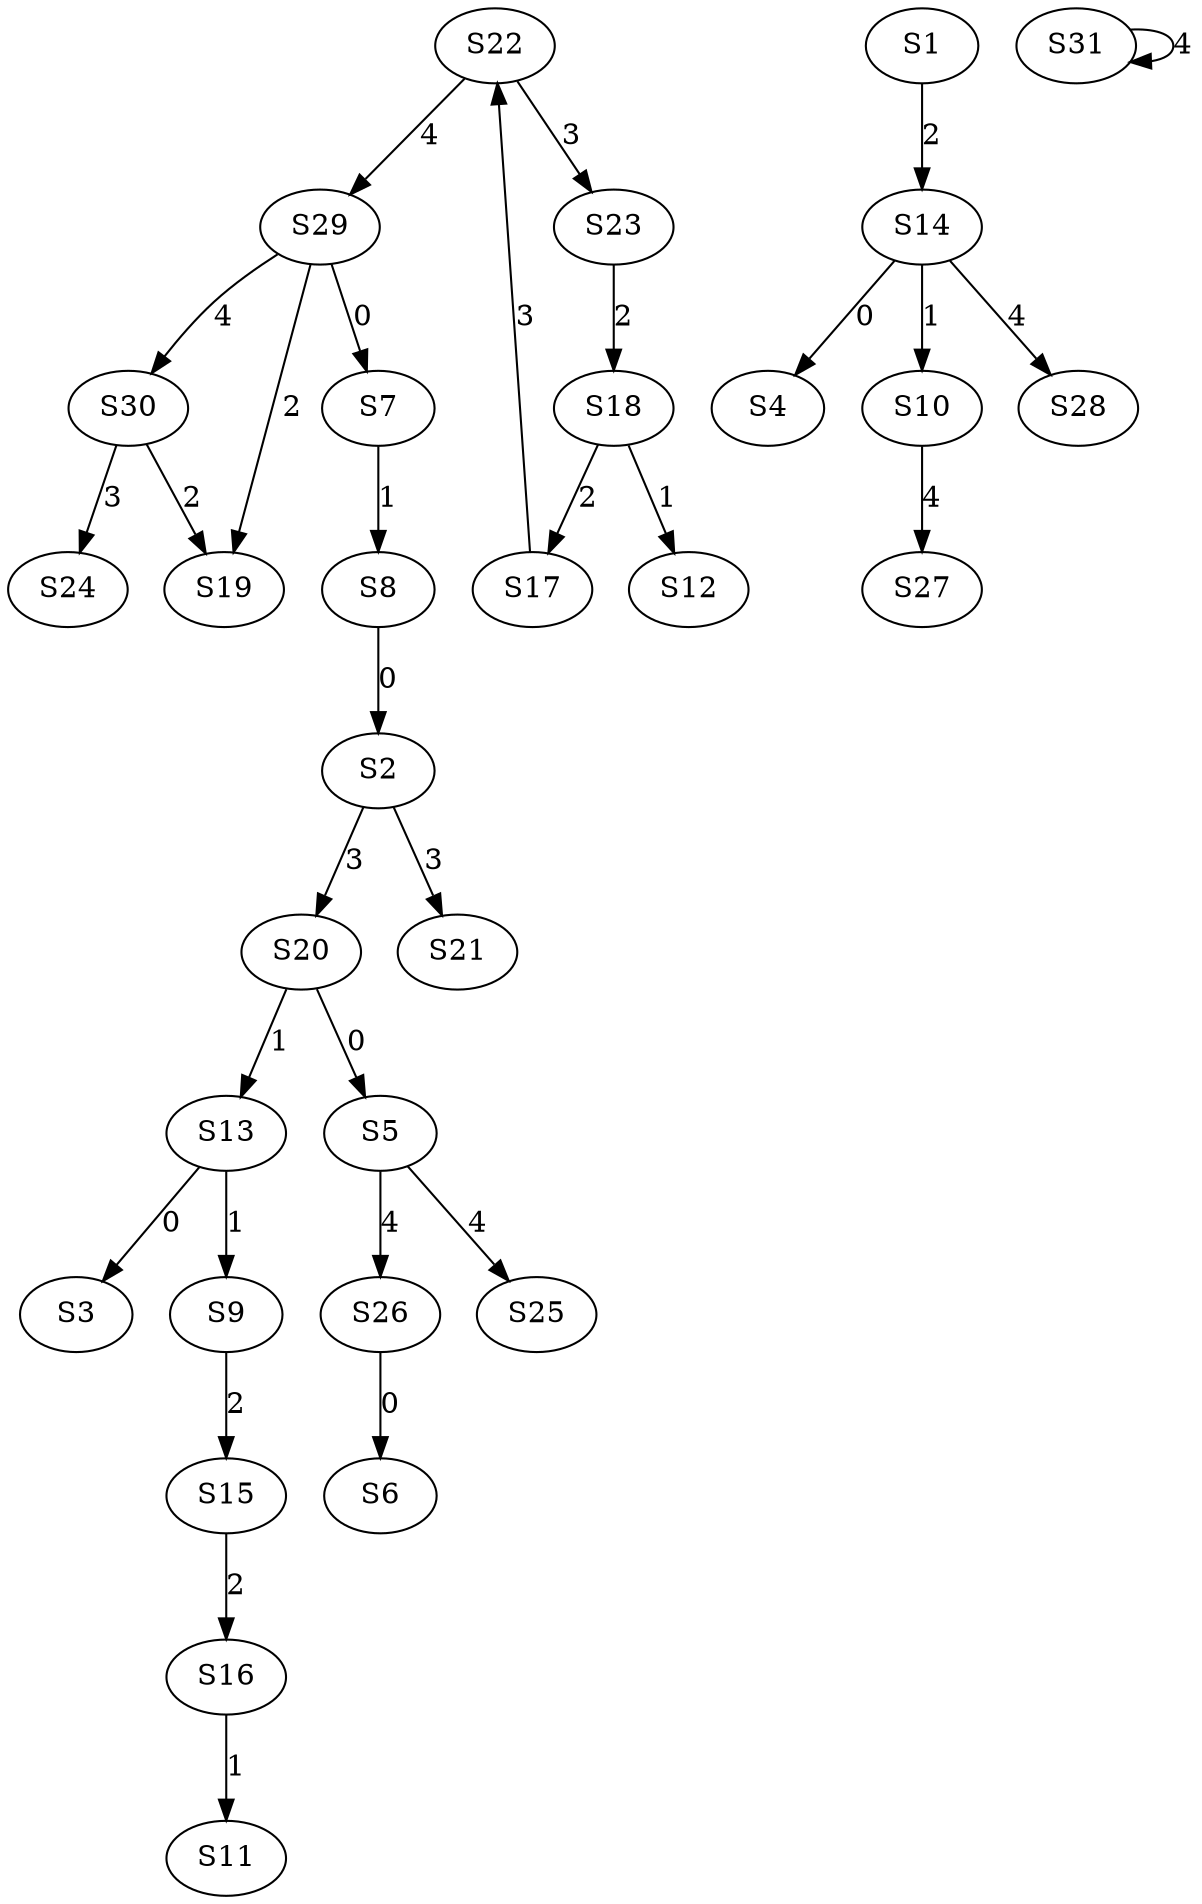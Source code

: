 strict digraph {
	S8 -> S2 [ label = 0 ];
	S13 -> S3 [ label = 0 ];
	S14 -> S4 [ label = 0 ];
	S20 -> S5 [ label = 0 ];
	S26 -> S6 [ label = 0 ];
	S29 -> S7 [ label = 0 ];
	S7 -> S8 [ label = 1 ];
	S13 -> S9 [ label = 1 ];
	S14 -> S10 [ label = 1 ];
	S16 -> S11 [ label = 1 ];
	S18 -> S12 [ label = 1 ];
	S20 -> S13 [ label = 1 ];
	S1 -> S14 [ label = 2 ];
	S9 -> S15 [ label = 2 ];
	S15 -> S16 [ label = 2 ];
	S18 -> S17 [ label = 2 ];
	S23 -> S18 [ label = 2 ];
	S29 -> S19 [ label = 2 ];
	S2 -> S20 [ label = 3 ];
	S2 -> S21 [ label = 3 ];
	S17 -> S22 [ label = 3 ];
	S22 -> S23 [ label = 3 ];
	S30 -> S24 [ label = 3 ];
	S5 -> S25 [ label = 4 ];
	S5 -> S26 [ label = 4 ];
	S10 -> S27 [ label = 4 ];
	S14 -> S28 [ label = 4 ];
	S22 -> S29 [ label = 4 ];
	S29 -> S30 [ label = 4 ];
	S31 -> S31 [ label = 4 ];
	S30 -> S19 [ label = 2 ];
}